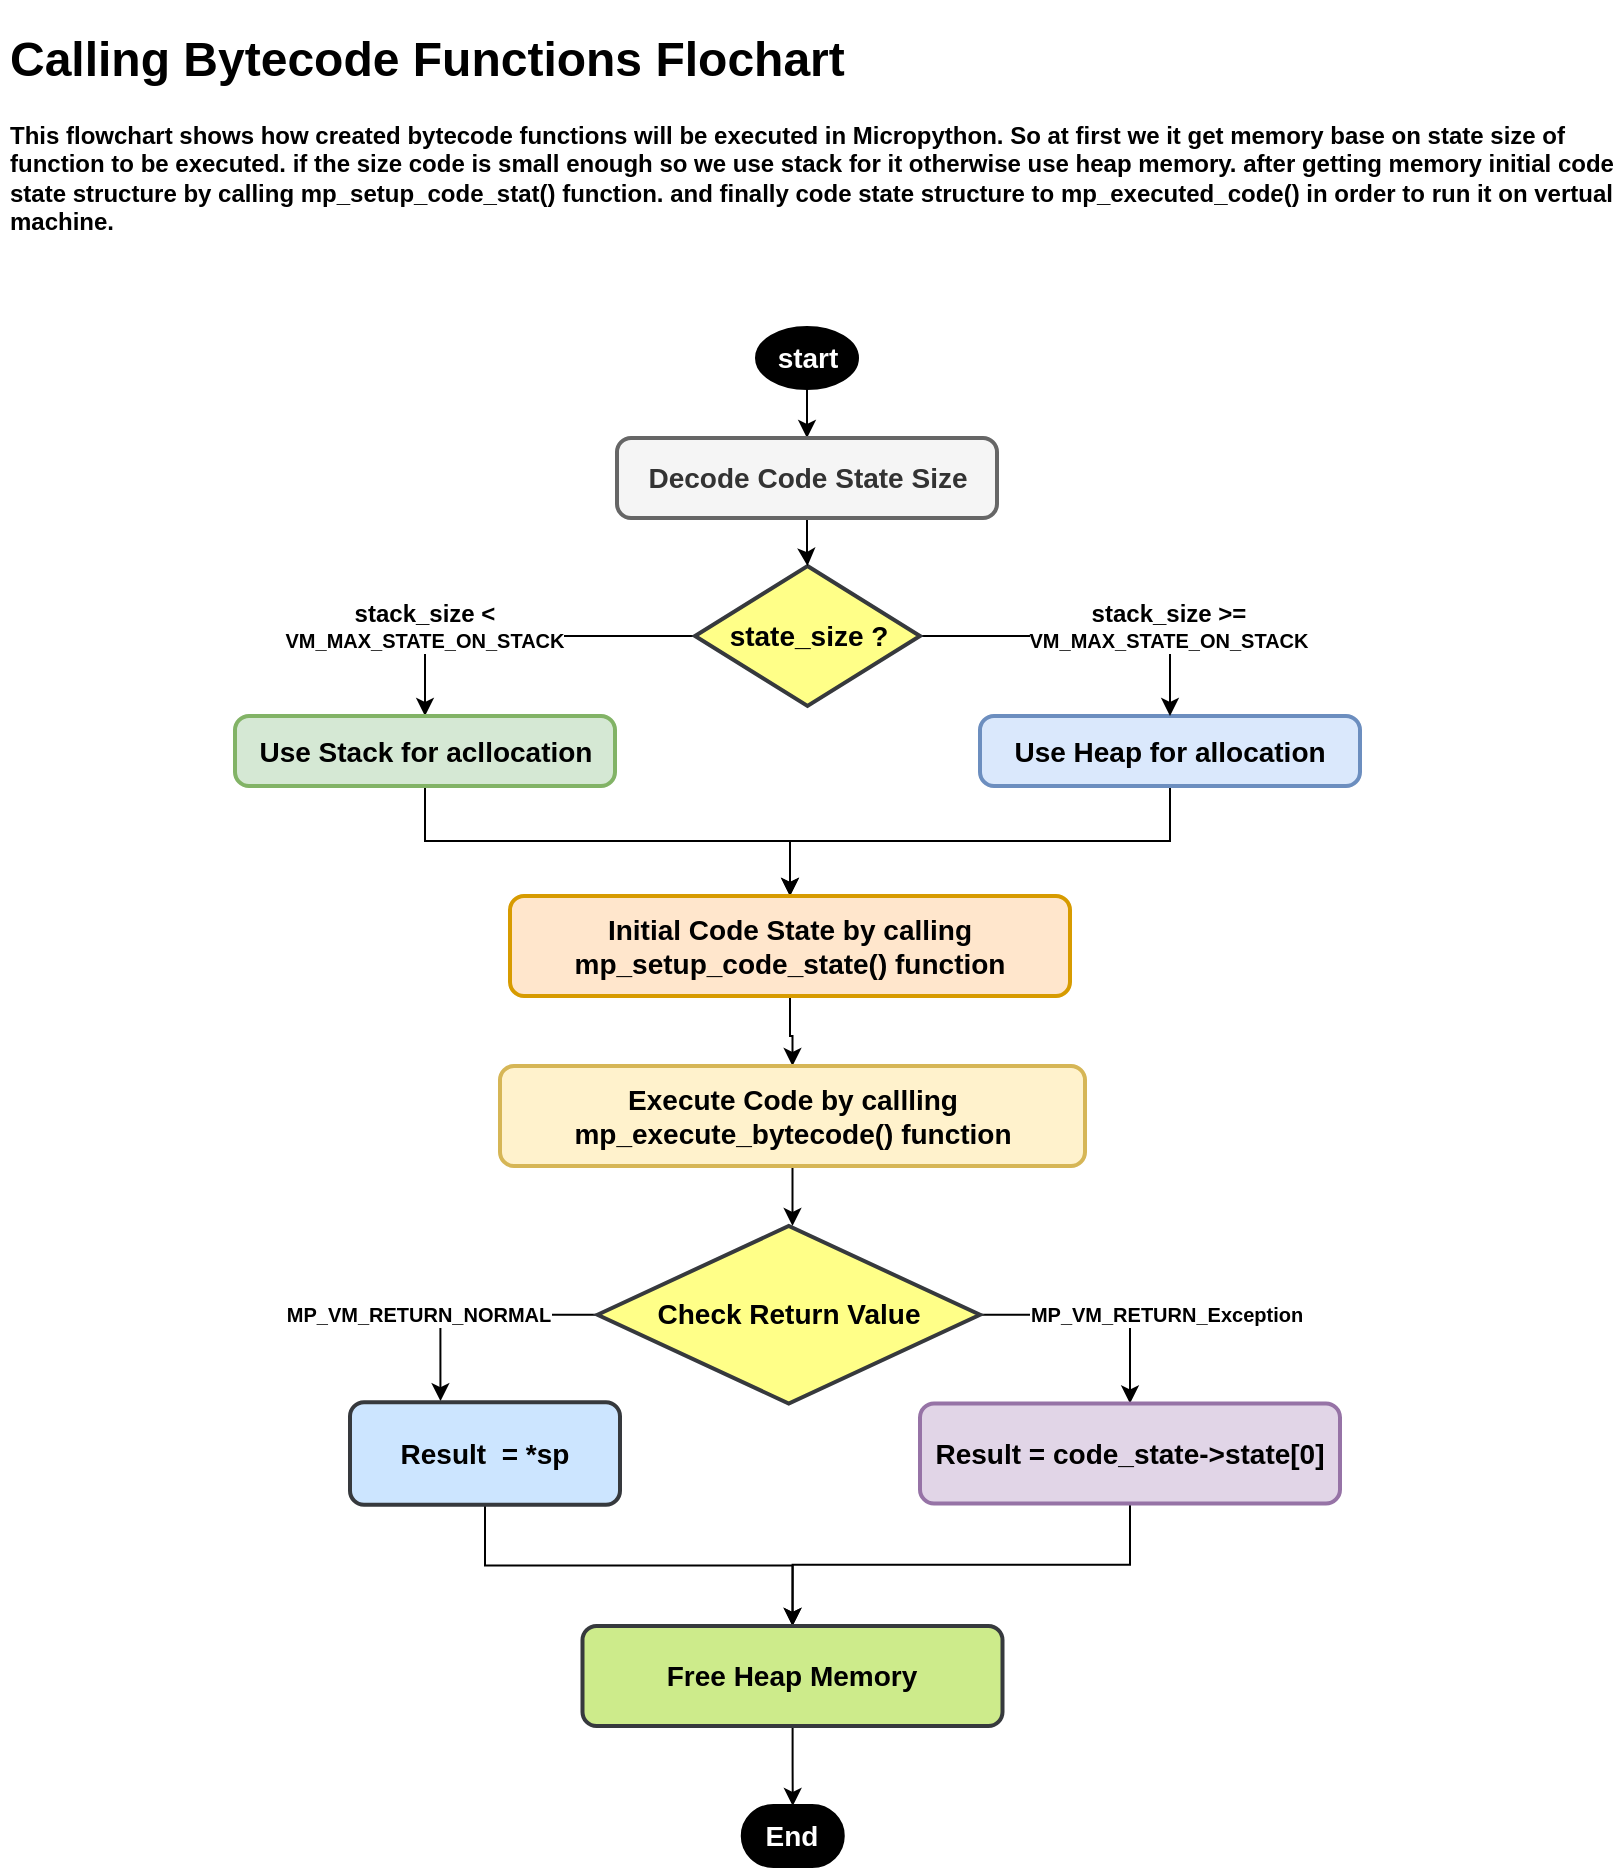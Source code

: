<mxfile version="15.9.4" type="github">
  <diagram id="kvoGo0gfQWNKkFxHk639" name="Page-1">
    <mxGraphModel dx="1578" dy="784" grid="1" gridSize="10" guides="1" tooltips="1" connect="1" arrows="1" fold="1" page="1" pageScale="1" pageWidth="850" pageHeight="1100" math="0" shadow="0">
      <root>
        <mxCell id="0" />
        <mxCell id="1" parent="0" />
        <mxCell id="JKBhCjqjnzoE227UuKIU-41" style="edgeStyle=orthogonalEdgeStyle;rounded=0;orthogonalLoop=1;jettySize=auto;html=1;fontFamily=Helvetica;fontSize=14;fontColor=#000000;" edge="1" parent="1" source="wVERp9EFQYTSEjUQM9i8-1" target="JKBhCjqjnzoE227UuKIU-10">
          <mxGeometry relative="1" as="geometry" />
        </mxCell>
        <mxCell id="wVERp9EFQYTSEjUQM9i8-1" value="start" style="strokeWidth=2;html=1;shape=mxgraph.flowchart.start_1;whiteSpace=wrap;fontColor=#FFFFFF;labelBackgroundColor=#000000;fillColor=#000000;fontStyle=1;fontSize=14;" parent="1" vertex="1">
          <mxGeometry x="408.5" y="164" width="50" height="30" as="geometry" />
        </mxCell>
        <mxCell id="JKBhCjqjnzoE227UuKIU-1" value="&lt;h1&gt;Calling Bytecode Functions Flochart&lt;br&gt;&lt;/h1&gt;&lt;p&gt;This flowchart shows how created bytecode functions will be executed in Micropython. So at first we it get memory base on state size of function to be executed. if the size code is small enough so we use stack for it otherwise use heap memory. after getting memory initial code state structure by calling mp_setup_code_stat() function. and finally code state structure to mp_executed_code() in order to run it on vertual machine. &lt;br&gt;&lt;/p&gt;" style="text;html=1;strokeColor=none;fillColor=none;spacing=5;spacingTop=-20;whiteSpace=wrap;overflow=hidden;rounded=0;fontStyle=1" vertex="1" parent="1">
          <mxGeometry x="30" y="10" width="810" height="120" as="geometry" />
        </mxCell>
        <mxCell id="JKBhCjqjnzoE227UuKIU-32" style="edgeStyle=orthogonalEdgeStyle;rounded=0;orthogonalLoop=1;jettySize=auto;html=1;entryX=0.5;entryY=0;entryDx=0;entryDy=0;fontFamily=Helvetica;fontSize=14;fontColor=#000000;" edge="1" parent="1" source="JKBhCjqjnzoE227UuKIU-4" target="JKBhCjqjnzoE227UuKIU-28">
          <mxGeometry relative="1" as="geometry" />
        </mxCell>
        <mxCell id="JKBhCjqjnzoE227UuKIU-4" value="Use Heap for allocation" style="rounded=1;whiteSpace=wrap;html=1;absoluteArcSize=1;arcSize=14;strokeWidth=2;labelBackgroundColor=none;fontSize=14;fillColor=#dae8fc;fontStyle=1;strokeColor=#6c8ebf;" vertex="1" parent="1">
          <mxGeometry x="520" y="358" width="190" height="35" as="geometry" />
        </mxCell>
        <mxCell id="JKBhCjqjnzoE227UuKIU-22" style="edgeStyle=orthogonalEdgeStyle;rounded=0;orthogonalLoop=1;jettySize=auto;html=1;fontFamily=Helvetica;fontSize=12;fontColor=#000000;" edge="1" parent="1" source="JKBhCjqjnzoE227UuKIU-7" target="JKBhCjqjnzoE227UuKIU-4">
          <mxGeometry relative="1" as="geometry" />
        </mxCell>
        <mxCell id="JKBhCjqjnzoE227UuKIU-26" style="edgeStyle=orthogonalEdgeStyle;rounded=0;orthogonalLoop=1;jettySize=auto;html=1;fontFamily=Helvetica;fontSize=12;fontColor=#000000;" edge="1" parent="1" source="JKBhCjqjnzoE227UuKIU-7" target="JKBhCjqjnzoE227UuKIU-13">
          <mxGeometry relative="1" as="geometry" />
        </mxCell>
        <mxCell id="JKBhCjqjnzoE227UuKIU-7" value="state_size ?" style="strokeWidth=2;html=1;shape=mxgraph.flowchart.decision;whiteSpace=wrap;rounded=1;labelBackgroundColor=none;fontFamily=Helvetica;fontSize=14;fillColor=#ffff88;fontStyle=1;strokeColor=#36393d;" vertex="1" parent="1">
          <mxGeometry x="377.5" y="283" width="112.5" height="70" as="geometry" />
        </mxCell>
        <mxCell id="JKBhCjqjnzoE227UuKIU-43" style="edgeStyle=orthogonalEdgeStyle;rounded=0;orthogonalLoop=1;jettySize=auto;html=1;entryX=0.5;entryY=0;entryDx=0;entryDy=0;entryPerimeter=0;fontFamily=Helvetica;fontSize=12;fontColor=#000000;" edge="1" parent="1" source="JKBhCjqjnzoE227UuKIU-10" target="JKBhCjqjnzoE227UuKIU-7">
          <mxGeometry relative="1" as="geometry" />
        </mxCell>
        <mxCell id="JKBhCjqjnzoE227UuKIU-10" value="Decode Code State Size" style="rounded=1;whiteSpace=wrap;html=1;absoluteArcSize=1;arcSize=14;strokeWidth=2;labelBackgroundColor=none;fontSize=14;fontColor=#333333;fillColor=#f5f5f5;fontStyle=1;strokeColor=#666666;" vertex="1" parent="1">
          <mxGeometry x="338.5" y="219" width="190" height="40" as="geometry" />
        </mxCell>
        <mxCell id="JKBhCjqjnzoE227UuKIU-31" style="edgeStyle=orthogonalEdgeStyle;rounded=0;orthogonalLoop=1;jettySize=auto;html=1;fontFamily=Helvetica;fontSize=14;fontColor=#000000;" edge="1" parent="1" source="JKBhCjqjnzoE227UuKIU-13" target="JKBhCjqjnzoE227UuKIU-28">
          <mxGeometry relative="1" as="geometry" />
        </mxCell>
        <mxCell id="JKBhCjqjnzoE227UuKIU-13" value="Use Stack for acllocation" style="rounded=1;whiteSpace=wrap;html=1;absoluteArcSize=1;arcSize=14;strokeWidth=2;labelBackgroundColor=none;fontSize=14;fillColor=#d5e8d4;fontStyle=1;strokeColor=#82b366;" vertex="1" parent="1">
          <mxGeometry x="147.5" y="358" width="190" height="35" as="geometry" />
        </mxCell>
        <mxCell id="JKBhCjqjnzoE227UuKIU-18" value="&lt;font style=&quot;font-size: 12px&quot;&gt;&lt;font style=&quot;font-size: 12px&quot;&gt;stack_size &amp;gt;=&lt;/font&gt; &lt;/font&gt;VM_MAX_STATE_ON_STACK" style="text;html=1;strokeColor=none;fillColor=none;align=center;verticalAlign=middle;whiteSpace=wrap;rounded=0;labelBackgroundColor=#FFFFFF;fontFamily=Helvetica;fontSize=10;fontColor=#000000;fontStyle=1" vertex="1" parent="1">
          <mxGeometry x="577" y="290.5" width="75" height="45" as="geometry" />
        </mxCell>
        <mxCell id="JKBhCjqjnzoE227UuKIU-17" value="&lt;font style=&quot;font-size: 12px&quot;&gt;stack_size &amp;lt; &lt;/font&gt;VM_MAX_STATE_ON_STACK" style="text;html=1;strokeColor=none;fillColor=none;align=center;verticalAlign=middle;whiteSpace=wrap;rounded=0;labelBackgroundColor=#FFFFFF;fontFamily=Helvetica;fontSize=10;fontColor=#000000;fontStyle=1" vertex="1" parent="1">
          <mxGeometry x="205" y="290.5" width="75" height="45" as="geometry" />
        </mxCell>
        <mxCell id="JKBhCjqjnzoE227UuKIU-42" style="edgeStyle=orthogonalEdgeStyle;rounded=0;orthogonalLoop=1;jettySize=auto;html=1;fontFamily=Helvetica;fontSize=12;fontColor=#000000;" edge="1" parent="1" source="JKBhCjqjnzoE227UuKIU-28" target="JKBhCjqjnzoE227UuKIU-33">
          <mxGeometry relative="1" as="geometry" />
        </mxCell>
        <mxCell id="JKBhCjqjnzoE227UuKIU-28" value="Initial Code State by calling mp_setup_code_state() function" style="rounded=1;whiteSpace=wrap;html=1;absoluteArcSize=1;arcSize=14;strokeWidth=2;labelBackgroundColor=none;fontFamily=Helvetica;fontSize=14;fillColor=#ffe6cc;fontStyle=1;strokeColor=#d79b00;" vertex="1" parent="1">
          <mxGeometry x="285" y="448" width="280" height="50" as="geometry" />
        </mxCell>
        <mxCell id="JKBhCjqjnzoE227UuKIU-38" style="edgeStyle=orthogonalEdgeStyle;rounded=0;orthogonalLoop=1;jettySize=auto;html=1;fontFamily=Helvetica;fontSize=14;fontColor=#000000;" edge="1" parent="1" source="JKBhCjqjnzoE227UuKIU-33" target="JKBhCjqjnzoE227UuKIU-35">
          <mxGeometry relative="1" as="geometry">
            <Array as="points">
              <mxPoint x="424" y="573" />
              <mxPoint x="424" y="573" />
            </Array>
          </mxGeometry>
        </mxCell>
        <mxCell id="JKBhCjqjnzoE227UuKIU-33" value="Execute Code by callling mp_execute_bytecode() function" style="rounded=1;whiteSpace=wrap;html=1;absoluteArcSize=1;arcSize=14;strokeWidth=2;labelBackgroundColor=none;fontFamily=Helvetica;fontSize=14;fillColor=#fff2cc;fontStyle=1;strokeColor=#d6b656;" vertex="1" parent="1">
          <mxGeometry x="280" y="533" width="292.5" height="50" as="geometry" />
        </mxCell>
        <mxCell id="JKBhCjqjnzoE227UuKIU-48" style="edgeStyle=orthogonalEdgeStyle;rounded=0;orthogonalLoop=1;jettySize=auto;html=1;entryX=0.335;entryY=-0.011;entryDx=0;entryDy=0;entryPerimeter=0;fontFamily=Helvetica;fontSize=14;fontColor=#000000;" edge="1" parent="1" source="JKBhCjqjnzoE227UuKIU-35" target="JKBhCjqjnzoE227UuKIU-44">
          <mxGeometry relative="1" as="geometry">
            <Array as="points">
              <mxPoint x="250" y="657" />
            </Array>
          </mxGeometry>
        </mxCell>
        <mxCell id="JKBhCjqjnzoE227UuKIU-51" style="edgeStyle=orthogonalEdgeStyle;rounded=0;orthogonalLoop=1;jettySize=auto;html=1;fontFamily=Helvetica;fontSize=14;fontColor=#000000;" edge="1" parent="1" source="JKBhCjqjnzoE227UuKIU-35" target="JKBhCjqjnzoE227UuKIU-45">
          <mxGeometry relative="1" as="geometry">
            <Array as="points">
              <mxPoint x="595" y="657" />
            </Array>
          </mxGeometry>
        </mxCell>
        <mxCell id="JKBhCjqjnzoE227UuKIU-35" value="&lt;font style=&quot;font-size: 14px&quot;&gt;Check Return Value&lt;/font&gt;" style="strokeWidth=2;html=1;shape=mxgraph.flowchart.decision;whiteSpace=wrap;rounded=1;labelBackgroundColor=none;fontFamily=Helvetica;fontSize=14;fillColor=#ffff88;fontStyle=1;verticalAlign=middle;spacing=0;flipH=1;flipV=1;direction=south;strokeColor=#36393d;" vertex="1" parent="1">
          <mxGeometry x="328.75" y="613" width="191.25" height="88.75" as="geometry" />
        </mxCell>
        <mxCell id="JKBhCjqjnzoE227UuKIU-54" style="edgeStyle=orthogonalEdgeStyle;rounded=0;orthogonalLoop=1;jettySize=auto;html=1;fontFamily=Helvetica;fontSize=14;fontColor=#000000;" edge="1" parent="1" source="JKBhCjqjnzoE227UuKIU-44" target="JKBhCjqjnzoE227UuKIU-53">
          <mxGeometry relative="1" as="geometry" />
        </mxCell>
        <mxCell id="JKBhCjqjnzoE227UuKIU-44" value="Result&amp;nbsp; = *sp" style="rounded=1;whiteSpace=wrap;html=1;absoluteArcSize=1;arcSize=14;strokeWidth=2;labelBackgroundColor=none;fontFamily=Helvetica;fontSize=14;fillColor=#cce5ff;fontStyle=1;strokeColor=#36393d;" vertex="1" parent="1">
          <mxGeometry x="205" y="701.13" width="135" height="51.25" as="geometry" />
        </mxCell>
        <mxCell id="JKBhCjqjnzoE227UuKIU-55" style="edgeStyle=orthogonalEdgeStyle;rounded=0;orthogonalLoop=1;jettySize=auto;html=1;entryX=0.5;entryY=0;entryDx=0;entryDy=0;fontFamily=Helvetica;fontSize=14;fontColor=#000000;" edge="1" parent="1" source="JKBhCjqjnzoE227UuKIU-45" target="JKBhCjqjnzoE227UuKIU-53">
          <mxGeometry relative="1" as="geometry" />
        </mxCell>
        <mxCell id="JKBhCjqjnzoE227UuKIU-45" value="Result = code_state-&amp;gt;state[0]" style="rounded=1;whiteSpace=wrap;html=1;absoluteArcSize=1;arcSize=14;strokeWidth=2;labelBackgroundColor=none;fontFamily=Helvetica;fontSize=14;fillColor=#e1d5e7;fontStyle=1;strokeColor=#9673a6;" vertex="1" parent="1">
          <mxGeometry x="490" y="701.75" width="210" height="50" as="geometry" />
        </mxCell>
        <mxCell id="JKBhCjqjnzoE227UuKIU-47" value="MP_VM_RETURN_NORMAL" style="text;html=1;strokeColor=none;fillColor=none;align=center;verticalAlign=middle;whiteSpace=wrap;rounded=0;labelBackgroundColor=#FFFFFF;fontFamily=Helvetica;fontSize=10;fontColor=#000000;fontStyle=1" vertex="1" parent="1">
          <mxGeometry x="202" y="634.88" width="75" height="45" as="geometry" />
        </mxCell>
        <mxCell id="JKBhCjqjnzoE227UuKIU-50" value="MP_VM_RETURN_Exception" style="text;html=1;strokeColor=none;fillColor=none;align=center;verticalAlign=middle;whiteSpace=wrap;rounded=0;labelBackgroundColor=#FFFFFF;fontFamily=Helvetica;fontSize=10;fontColor=#000000;fontStyle=1" vertex="1" parent="1">
          <mxGeometry x="575.5" y="634.88" width="75" height="45" as="geometry" />
        </mxCell>
        <mxCell id="JKBhCjqjnzoE227UuKIU-59" style="edgeStyle=orthogonalEdgeStyle;rounded=0;orthogonalLoop=1;jettySize=auto;html=1;entryX=0.5;entryY=0;entryDx=0;entryDy=0;entryPerimeter=0;fontFamily=Helvetica;fontSize=14;fontColor=#FFFFFF;" edge="1" parent="1" source="JKBhCjqjnzoE227UuKIU-53" target="JKBhCjqjnzoE227UuKIU-58">
          <mxGeometry relative="1" as="geometry" />
        </mxCell>
        <mxCell id="JKBhCjqjnzoE227UuKIU-53" value="Free Heap Memory" style="rounded=1;whiteSpace=wrap;html=1;absoluteArcSize=1;arcSize=14;strokeWidth=2;labelBackgroundColor=none;fontFamily=Helvetica;fontSize=14;fillColor=#cdeb8b;fontStyle=1;strokeColor=#36393d;labelBorderColor=none;" vertex="1" parent="1">
          <mxGeometry x="321.25" y="813" width="210" height="50" as="geometry" />
        </mxCell>
        <mxCell id="JKBhCjqjnzoE227UuKIU-58" value="End" style="strokeWidth=2;html=1;shape=mxgraph.flowchart.terminator;whiteSpace=wrap;rounded=1;labelBackgroundColor=#000000;fontFamily=Helvetica;fontSize=14;fontColor=#FFFFFF;fillColor=#000000;fontStyle=1" vertex="1" parent="1">
          <mxGeometry x="401.38" y="903" width="50" height="30" as="geometry" />
        </mxCell>
      </root>
    </mxGraphModel>
  </diagram>
</mxfile>
